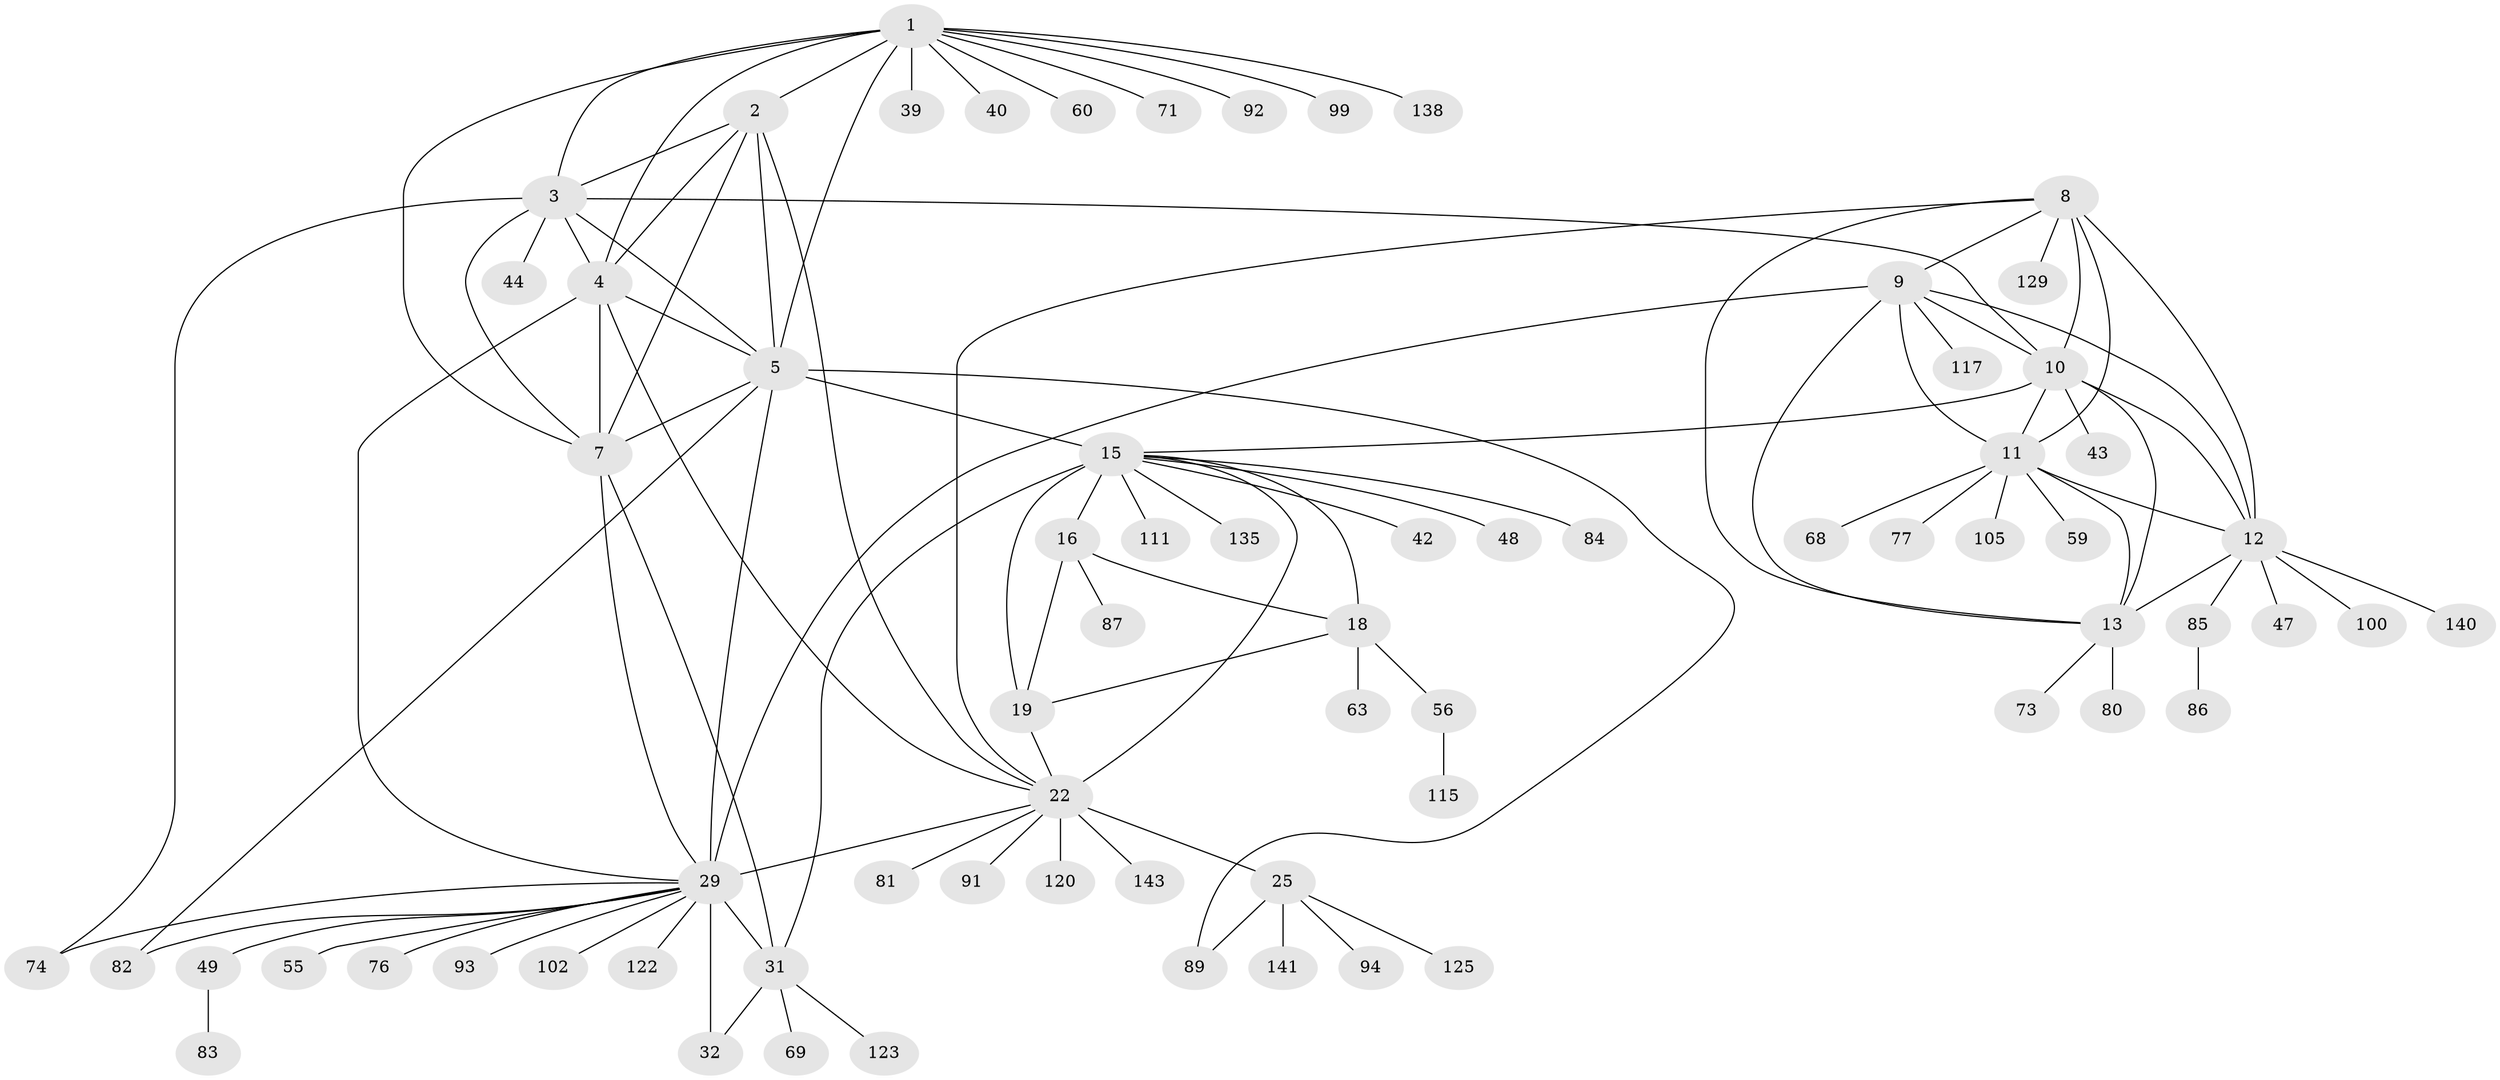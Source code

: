 // original degree distribution, {13: 0.013986013986013986, 7: 0.04195804195804196, 10: 0.055944055944055944, 12: 0.006993006993006993, 6: 0.013986013986013986, 9: 0.027972027972027972, 8: 0.055944055944055944, 11: 0.02097902097902098, 15: 0.006993006993006993, 1: 0.5314685314685315, 2: 0.1958041958041958, 4: 0.013986013986013986, 3: 0.013986013986013986}
// Generated by graph-tools (version 1.1) at 2025/15/03/09/25 04:15:59]
// undirected, 71 vertices, 108 edges
graph export_dot {
graph [start="1"]
  node [color=gray90,style=filled];
  1;
  2;
  3 [super="+41"];
  4 [super="+72+127"];
  5 [super="+57+50+132+104+58+6"];
  7 [super="+61+70"];
  8;
  9;
  10 [super="+46"];
  11 [super="+14"];
  12 [super="+67"];
  13;
  15 [super="+17"];
  16 [super="+45"];
  18;
  19;
  22 [super="+23+54+133+27+24"];
  25;
  29 [super="+30"];
  31 [super="+33+108"];
  32 [super="+124+126+95"];
  39;
  40;
  42;
  43 [super="+52"];
  44;
  47 [super="+53"];
  48;
  49;
  55;
  56;
  59 [super="+119+134+78"];
  60 [super="+142+128"];
  63;
  68;
  69 [super="+139"];
  71;
  73;
  74;
  76;
  77;
  80;
  81 [super="+101"];
  82;
  83 [super="+107"];
  84;
  85;
  86;
  87 [super="+103"];
  89;
  91;
  92 [super="+136"];
  93;
  94;
  99;
  100;
  102;
  105;
  111 [super="+116"];
  115;
  117;
  120;
  122;
  123;
  125;
  129;
  135;
  138;
  140;
  141;
  143;
  1 -- 2;
  1 -- 3;
  1 -- 4;
  1 -- 5 [weight=2];
  1 -- 7;
  1 -- 39;
  1 -- 40;
  1 -- 60;
  1 -- 71;
  1 -- 92;
  1 -- 99;
  1 -- 138;
  2 -- 3;
  2 -- 4;
  2 -- 5 [weight=2];
  2 -- 7;
  2 -- 22;
  3 -- 4;
  3 -- 5 [weight=2];
  3 -- 7;
  3 -- 10;
  3 -- 44;
  3 -- 74;
  4 -- 5 [weight=2];
  4 -- 7;
  4 -- 29;
  4 -- 22;
  5 -- 7 [weight=2];
  5 -- 89;
  5 -- 29;
  5 -- 82;
  5 -- 15 [weight=2];
  7 -- 29;
  7 -- 31;
  8 -- 9;
  8 -- 10;
  8 -- 11 [weight=2];
  8 -- 12;
  8 -- 13;
  8 -- 129;
  8 -- 22;
  9 -- 10;
  9 -- 11 [weight=2];
  9 -- 12;
  9 -- 13;
  9 -- 117;
  9 -- 29;
  10 -- 11 [weight=2];
  10 -- 12;
  10 -- 13;
  10 -- 43;
  10 -- 15;
  11 -- 12 [weight=2];
  11 -- 13 [weight=2];
  11 -- 59;
  11 -- 68;
  11 -- 77;
  11 -- 105;
  12 -- 13;
  12 -- 47;
  12 -- 100;
  12 -- 140;
  12 -- 85;
  13 -- 73;
  13 -- 80;
  15 -- 16 [weight=4];
  15 -- 18 [weight=4];
  15 -- 19 [weight=4];
  15 -- 111;
  15 -- 135;
  15 -- 42;
  15 -- 48;
  15 -- 84;
  15 -- 31;
  15 -- 22;
  16 -- 18;
  16 -- 19;
  16 -- 87;
  18 -- 19;
  18 -- 56;
  18 -- 63;
  19 -- 22;
  22 -- 25 [weight=6];
  22 -- 91;
  22 -- 29 [weight=2];
  22 -- 143;
  22 -- 81;
  22 -- 120;
  25 -- 89;
  25 -- 94;
  25 -- 125;
  25 -- 141;
  29 -- 31 [weight=9];
  29 -- 32 [weight=3];
  29 -- 74;
  29 -- 76;
  29 -- 82;
  29 -- 93;
  29 -- 102;
  29 -- 49;
  29 -- 55;
  29 -- 122;
  31 -- 32 [weight=3];
  31 -- 69;
  31 -- 123;
  49 -- 83;
  56 -- 115;
  85 -- 86;
}

